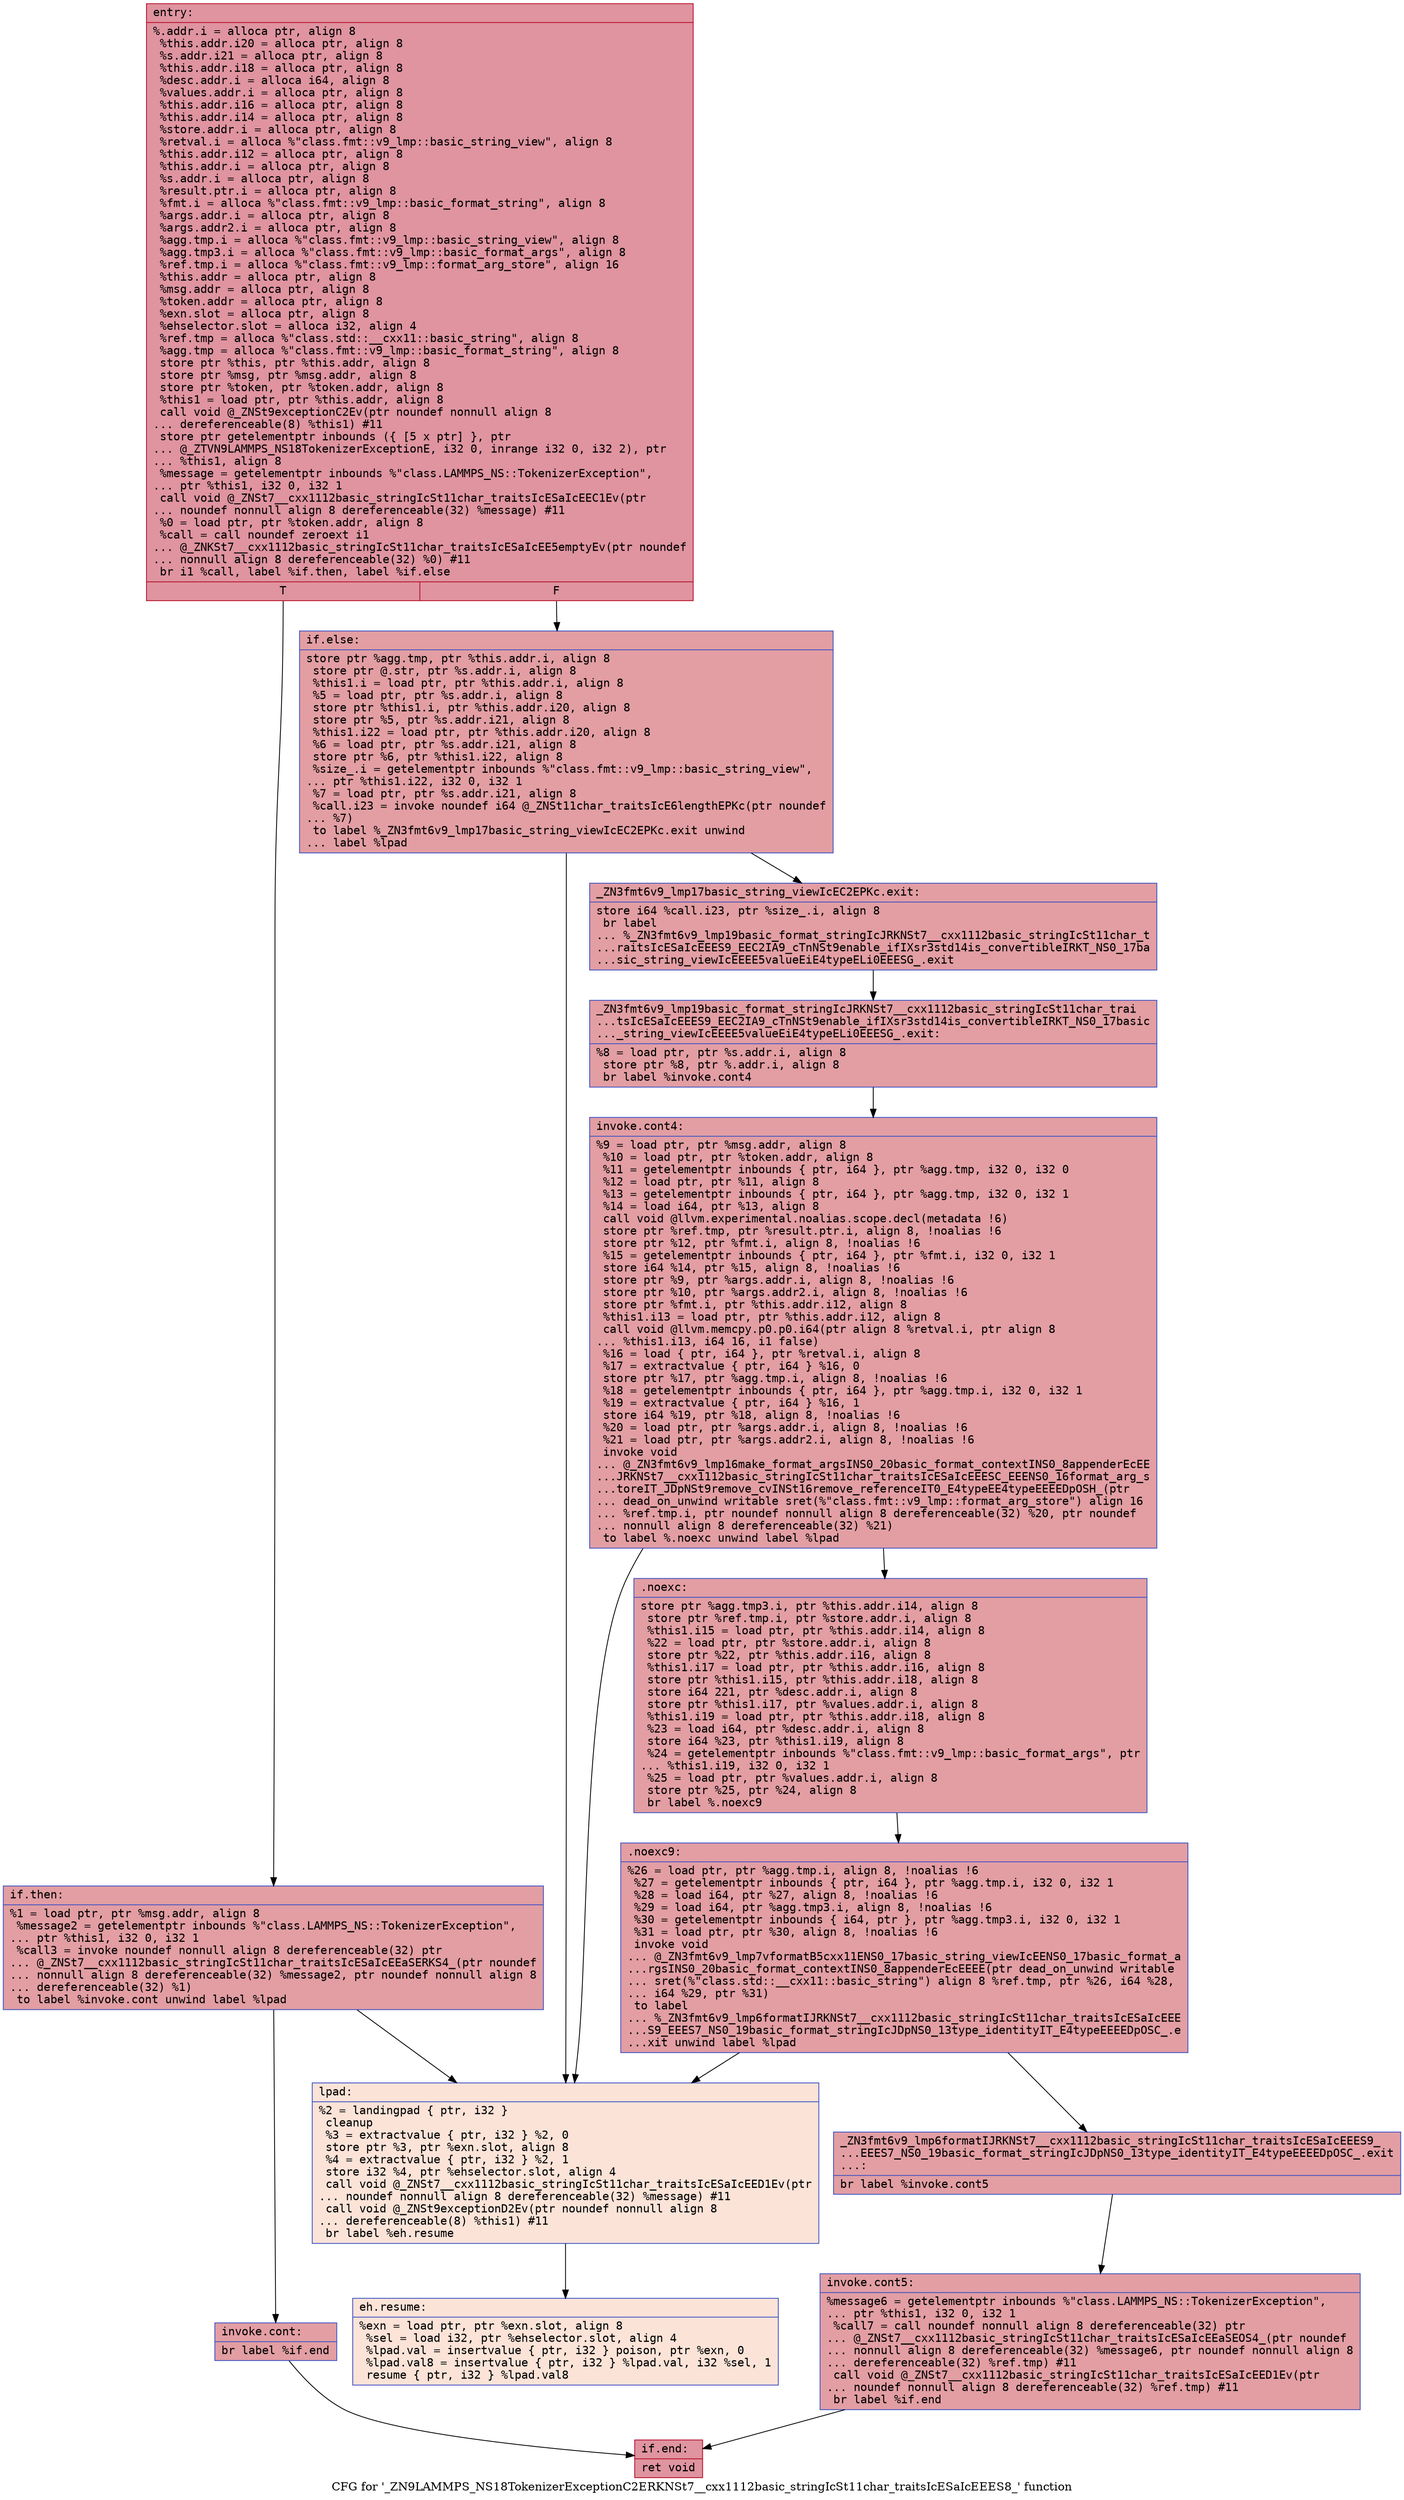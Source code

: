 digraph "CFG for '_ZN9LAMMPS_NS18TokenizerExceptionC2ERKNSt7__cxx1112basic_stringIcSt11char_traitsIcESaIcEEES8_' function" {
	label="CFG for '_ZN9LAMMPS_NS18TokenizerExceptionC2ERKNSt7__cxx1112basic_stringIcSt11char_traitsIcESaIcEEES8_' function";

	Node0x55ce20b9dbd0 [shape=record,color="#b70d28ff", style=filled, fillcolor="#b70d2870" fontname="Courier",label="{entry:\l|  %.addr.i = alloca ptr, align 8\l  %this.addr.i20 = alloca ptr, align 8\l  %s.addr.i21 = alloca ptr, align 8\l  %this.addr.i18 = alloca ptr, align 8\l  %desc.addr.i = alloca i64, align 8\l  %values.addr.i = alloca ptr, align 8\l  %this.addr.i16 = alloca ptr, align 8\l  %this.addr.i14 = alloca ptr, align 8\l  %store.addr.i = alloca ptr, align 8\l  %retval.i = alloca %\"class.fmt::v9_lmp::basic_string_view\", align 8\l  %this.addr.i12 = alloca ptr, align 8\l  %this.addr.i = alloca ptr, align 8\l  %s.addr.i = alloca ptr, align 8\l  %result.ptr.i = alloca ptr, align 8\l  %fmt.i = alloca %\"class.fmt::v9_lmp::basic_format_string\", align 8\l  %args.addr.i = alloca ptr, align 8\l  %args.addr2.i = alloca ptr, align 8\l  %agg.tmp.i = alloca %\"class.fmt::v9_lmp::basic_string_view\", align 8\l  %agg.tmp3.i = alloca %\"class.fmt::v9_lmp::basic_format_args\", align 8\l  %ref.tmp.i = alloca %\"class.fmt::v9_lmp::format_arg_store\", align 16\l  %this.addr = alloca ptr, align 8\l  %msg.addr = alloca ptr, align 8\l  %token.addr = alloca ptr, align 8\l  %exn.slot = alloca ptr, align 8\l  %ehselector.slot = alloca i32, align 4\l  %ref.tmp = alloca %\"class.std::__cxx11::basic_string\", align 8\l  %agg.tmp = alloca %\"class.fmt::v9_lmp::basic_format_string\", align 8\l  store ptr %this, ptr %this.addr, align 8\l  store ptr %msg, ptr %msg.addr, align 8\l  store ptr %token, ptr %token.addr, align 8\l  %this1 = load ptr, ptr %this.addr, align 8\l  call void @_ZNSt9exceptionC2Ev(ptr noundef nonnull align 8\l... dereferenceable(8) %this1) #11\l  store ptr getelementptr inbounds (\{ [5 x ptr] \}, ptr\l... @_ZTVN9LAMMPS_NS18TokenizerExceptionE, i32 0, inrange i32 0, i32 2), ptr\l... %this1, align 8\l  %message = getelementptr inbounds %\"class.LAMMPS_NS::TokenizerException\",\l... ptr %this1, i32 0, i32 1\l  call void @_ZNSt7__cxx1112basic_stringIcSt11char_traitsIcESaIcEEC1Ev(ptr\l... noundef nonnull align 8 dereferenceable(32) %message) #11\l  %0 = load ptr, ptr %token.addr, align 8\l  %call = call noundef zeroext i1\l... @_ZNKSt7__cxx1112basic_stringIcSt11char_traitsIcESaIcEE5emptyEv(ptr noundef\l... nonnull align 8 dereferenceable(32) %0) #11\l  br i1 %call, label %if.then, label %if.else\l|{<s0>T|<s1>F}}"];
	Node0x55ce20b9dbd0:s0 -> Node0x55ce20ba0990[tooltip="entry -> if.then\nProbability 50.00%" ];
	Node0x55ce20b9dbd0:s1 -> Node0x55ce20ba0fd0[tooltip="entry -> if.else\nProbability 50.00%" ];
	Node0x55ce20ba0990 [shape=record,color="#3d50c3ff", style=filled, fillcolor="#be242e70" fontname="Courier",label="{if.then:\l|  %1 = load ptr, ptr %msg.addr, align 8\l  %message2 = getelementptr inbounds %\"class.LAMMPS_NS::TokenizerException\",\l... ptr %this1, i32 0, i32 1\l  %call3 = invoke noundef nonnull align 8 dereferenceable(32) ptr\l... @_ZNSt7__cxx1112basic_stringIcSt11char_traitsIcESaIcEEaSERKS4_(ptr noundef\l... nonnull align 8 dereferenceable(32) %message2, ptr noundef nonnull align 8\l... dereferenceable(32) %1)\l          to label %invoke.cont unwind label %lpad\l}"];
	Node0x55ce20ba0990 -> Node0x55ce20ba12e0[tooltip="if.then -> invoke.cont\nProbability 100.00%" ];
	Node0x55ce20ba0990 -> Node0x55ce20ba1360[tooltip="if.then -> lpad\nProbability 0.00%" ];
	Node0x55ce20ba12e0 [shape=record,color="#3d50c3ff", style=filled, fillcolor="#be242e70" fontname="Courier",label="{invoke.cont:\l|  br label %if.end\l}"];
	Node0x55ce20ba12e0 -> Node0x55ce20ba1290[tooltip="invoke.cont -> if.end\nProbability 100.00%" ];
	Node0x55ce20ba1360 [shape=record,color="#3d50c3ff", style=filled, fillcolor="#f6bfa670" fontname="Courier",label="{lpad:\l|  %2 = landingpad \{ ptr, i32 \}\l          cleanup\l  %3 = extractvalue \{ ptr, i32 \} %2, 0\l  store ptr %3, ptr %exn.slot, align 8\l  %4 = extractvalue \{ ptr, i32 \} %2, 1\l  store i32 %4, ptr %ehselector.slot, align 4\l  call void @_ZNSt7__cxx1112basic_stringIcSt11char_traitsIcESaIcEED1Ev(ptr\l... noundef nonnull align 8 dereferenceable(32) %message) #11\l  call void @_ZNSt9exceptionD2Ev(ptr noundef nonnull align 8\l... dereferenceable(8) %this1) #11\l  br label %eh.resume\l}"];
	Node0x55ce20ba1360 -> Node0x55ce20ba1e10[tooltip="lpad -> eh.resume\nProbability 100.00%" ];
	Node0x55ce20ba0fd0 [shape=record,color="#3d50c3ff", style=filled, fillcolor="#be242e70" fontname="Courier",label="{if.else:\l|  store ptr %agg.tmp, ptr %this.addr.i, align 8\l  store ptr @.str, ptr %s.addr.i, align 8\l  %this1.i = load ptr, ptr %this.addr.i, align 8\l  %5 = load ptr, ptr %s.addr.i, align 8\l  store ptr %this1.i, ptr %this.addr.i20, align 8\l  store ptr %5, ptr %s.addr.i21, align 8\l  %this1.i22 = load ptr, ptr %this.addr.i20, align 8\l  %6 = load ptr, ptr %s.addr.i21, align 8\l  store ptr %6, ptr %this1.i22, align 8\l  %size_.i = getelementptr inbounds %\"class.fmt::v9_lmp::basic_string_view\",\l... ptr %this1.i22, i32 0, i32 1\l  %7 = load ptr, ptr %s.addr.i21, align 8\l  %call.i23 = invoke noundef i64 @_ZNSt11char_traitsIcE6lengthEPKc(ptr noundef\l... %7)\l          to label %_ZN3fmt6v9_lmp17basic_string_viewIcEC2EPKc.exit unwind\l... label %lpad\l}"];
	Node0x55ce20ba0fd0 -> Node0x55ce20ba26a0[tooltip="if.else -> _ZN3fmt6v9_lmp17basic_string_viewIcEC2EPKc.exit\nProbability 100.00%" ];
	Node0x55ce20ba0fd0 -> Node0x55ce20ba1360[tooltip="if.else -> lpad\nProbability 0.00%" ];
	Node0x55ce20ba26a0 [shape=record,color="#3d50c3ff", style=filled, fillcolor="#be242e70" fontname="Courier",label="{_ZN3fmt6v9_lmp17basic_string_viewIcEC2EPKc.exit:\l|  store i64 %call.i23, ptr %size_.i, align 8\l  br label\l... %_ZN3fmt6v9_lmp19basic_format_stringIcJRKNSt7__cxx1112basic_stringIcSt11char_t\l...raitsIcESaIcEEES9_EEC2IA9_cTnNSt9enable_ifIXsr3std14is_convertibleIRKT_NS0_17ba\l...sic_string_viewIcEEEE5valueEiE4typeELi0EEESG_.exit\l}"];
	Node0x55ce20ba26a0 -> Node0x55ce20ba29e0[tooltip="_ZN3fmt6v9_lmp17basic_string_viewIcEC2EPKc.exit -> _ZN3fmt6v9_lmp19basic_format_stringIcJRKNSt7__cxx1112basic_stringIcSt11char_traitsIcESaIcEEES9_EEC2IA9_cTnNSt9enable_ifIXsr3std14is_convertibleIRKT_NS0_17basic_string_viewIcEEEE5valueEiE4typeELi0EEESG_.exit\nProbability 100.00%" ];
	Node0x55ce20ba29e0 [shape=record,color="#3d50c3ff", style=filled, fillcolor="#be242e70" fontname="Courier",label="{_ZN3fmt6v9_lmp19basic_format_stringIcJRKNSt7__cxx1112basic_stringIcSt11char_trai\l...tsIcESaIcEEES9_EEC2IA9_cTnNSt9enable_ifIXsr3std14is_convertibleIRKT_NS0_17basic\l..._string_viewIcEEEE5valueEiE4typeELi0EEESG_.exit:\l|  %8 = load ptr, ptr %s.addr.i, align 8\l  store ptr %8, ptr %.addr.i, align 8\l  br label %invoke.cont4\l}"];
	Node0x55ce20ba29e0 -> Node0x55ce20ba2cb0[tooltip="_ZN3fmt6v9_lmp19basic_format_stringIcJRKNSt7__cxx1112basic_stringIcSt11char_traitsIcESaIcEEES9_EEC2IA9_cTnNSt9enable_ifIXsr3std14is_convertibleIRKT_NS0_17basic_string_viewIcEEEE5valueEiE4typeELi0EEESG_.exit -> invoke.cont4\nProbability 100.00%" ];
	Node0x55ce20ba2cb0 [shape=record,color="#3d50c3ff", style=filled, fillcolor="#be242e70" fontname="Courier",label="{invoke.cont4:\l|  %9 = load ptr, ptr %msg.addr, align 8\l  %10 = load ptr, ptr %token.addr, align 8\l  %11 = getelementptr inbounds \{ ptr, i64 \}, ptr %agg.tmp, i32 0, i32 0\l  %12 = load ptr, ptr %11, align 8\l  %13 = getelementptr inbounds \{ ptr, i64 \}, ptr %agg.tmp, i32 0, i32 1\l  %14 = load i64, ptr %13, align 8\l  call void @llvm.experimental.noalias.scope.decl(metadata !6)\l  store ptr %ref.tmp, ptr %result.ptr.i, align 8, !noalias !6\l  store ptr %12, ptr %fmt.i, align 8, !noalias !6\l  %15 = getelementptr inbounds \{ ptr, i64 \}, ptr %fmt.i, i32 0, i32 1\l  store i64 %14, ptr %15, align 8, !noalias !6\l  store ptr %9, ptr %args.addr.i, align 8, !noalias !6\l  store ptr %10, ptr %args.addr2.i, align 8, !noalias !6\l  store ptr %fmt.i, ptr %this.addr.i12, align 8\l  %this1.i13 = load ptr, ptr %this.addr.i12, align 8\l  call void @llvm.memcpy.p0.p0.i64(ptr align 8 %retval.i, ptr align 8\l... %this1.i13, i64 16, i1 false)\l  %16 = load \{ ptr, i64 \}, ptr %retval.i, align 8\l  %17 = extractvalue \{ ptr, i64 \} %16, 0\l  store ptr %17, ptr %agg.tmp.i, align 8, !noalias !6\l  %18 = getelementptr inbounds \{ ptr, i64 \}, ptr %agg.tmp.i, i32 0, i32 1\l  %19 = extractvalue \{ ptr, i64 \} %16, 1\l  store i64 %19, ptr %18, align 8, !noalias !6\l  %20 = load ptr, ptr %args.addr.i, align 8, !noalias !6\l  %21 = load ptr, ptr %args.addr2.i, align 8, !noalias !6\l  invoke void\l... @_ZN3fmt6v9_lmp16make_format_argsINS0_20basic_format_contextINS0_8appenderEcEE\l...JRKNSt7__cxx1112basic_stringIcSt11char_traitsIcESaIcEEESC_EEENS0_16format_arg_s\l...toreIT_JDpNSt9remove_cvINSt16remove_referenceIT0_E4typeEE4typeEEEEDpOSH_(ptr\l... dead_on_unwind writable sret(%\"class.fmt::v9_lmp::format_arg_store\") align 16\l... %ref.tmp.i, ptr noundef nonnull align 8 dereferenceable(32) %20, ptr noundef\l... nonnull align 8 dereferenceable(32) %21)\l          to label %.noexc unwind label %lpad\l}"];
	Node0x55ce20ba2cb0 -> Node0x55ce20ba5c50[tooltip="invoke.cont4 -> .noexc\nProbability 100.00%" ];
	Node0x55ce20ba2cb0 -> Node0x55ce20ba1360[tooltip="invoke.cont4 -> lpad\nProbability 0.00%" ];
	Node0x55ce20ba5c50 [shape=record,color="#3d50c3ff", style=filled, fillcolor="#be242e70" fontname="Courier",label="{.noexc:\l|  store ptr %agg.tmp3.i, ptr %this.addr.i14, align 8\l  store ptr %ref.tmp.i, ptr %store.addr.i, align 8\l  %this1.i15 = load ptr, ptr %this.addr.i14, align 8\l  %22 = load ptr, ptr %store.addr.i, align 8\l  store ptr %22, ptr %this.addr.i16, align 8\l  %this1.i17 = load ptr, ptr %this.addr.i16, align 8\l  store ptr %this1.i15, ptr %this.addr.i18, align 8\l  store i64 221, ptr %desc.addr.i, align 8\l  store ptr %this1.i17, ptr %values.addr.i, align 8\l  %this1.i19 = load ptr, ptr %this.addr.i18, align 8\l  %23 = load i64, ptr %desc.addr.i, align 8\l  store i64 %23, ptr %this1.i19, align 8\l  %24 = getelementptr inbounds %\"class.fmt::v9_lmp::basic_format_args\", ptr\l... %this1.i19, i32 0, i32 1\l  %25 = load ptr, ptr %values.addr.i, align 8\l  store ptr %25, ptr %24, align 8\l  br label %.noexc9\l}"];
	Node0x55ce20ba5c50 -> Node0x55ce20ba69a0[tooltip=".noexc -> .noexc9\nProbability 100.00%" ];
	Node0x55ce20ba69a0 [shape=record,color="#3d50c3ff", style=filled, fillcolor="#be242e70" fontname="Courier",label="{.noexc9:\l|  %26 = load ptr, ptr %agg.tmp.i, align 8, !noalias !6\l  %27 = getelementptr inbounds \{ ptr, i64 \}, ptr %agg.tmp.i, i32 0, i32 1\l  %28 = load i64, ptr %27, align 8, !noalias !6\l  %29 = load i64, ptr %agg.tmp3.i, align 8, !noalias !6\l  %30 = getelementptr inbounds \{ i64, ptr \}, ptr %agg.tmp3.i, i32 0, i32 1\l  %31 = load ptr, ptr %30, align 8, !noalias !6\l  invoke void\l... @_ZN3fmt6v9_lmp7vformatB5cxx11ENS0_17basic_string_viewIcEENS0_17basic_format_a\l...rgsINS0_20basic_format_contextINS0_8appenderEcEEEE(ptr dead_on_unwind writable\l... sret(%\"class.std::__cxx11::basic_string\") align 8 %ref.tmp, ptr %26, i64 %28,\l... i64 %29, ptr %31)\l          to label\l... %_ZN3fmt6v9_lmp6formatIJRKNSt7__cxx1112basic_stringIcSt11char_traitsIcESaIcEEE\l...S9_EEES7_NS0_19basic_format_stringIcJDpNS0_13type_identityIT_E4typeEEEEDpOSC_.e\l...xit unwind label %lpad\l}"];
	Node0x55ce20ba69a0 -> Node0x55ce20ba6f20[tooltip=".noexc9 -> _ZN3fmt6v9_lmp6formatIJRKNSt7__cxx1112basic_stringIcSt11char_traitsIcESaIcEEES9_EEES7_NS0_19basic_format_stringIcJDpNS0_13type_identityIT_E4typeEEEEDpOSC_.exit\nProbability 100.00%" ];
	Node0x55ce20ba69a0 -> Node0x55ce20ba1360[tooltip=".noexc9 -> lpad\nProbability 0.00%" ];
	Node0x55ce20ba6f20 [shape=record,color="#3d50c3ff", style=filled, fillcolor="#be242e70" fontname="Courier",label="{_ZN3fmt6v9_lmp6formatIJRKNSt7__cxx1112basic_stringIcSt11char_traitsIcESaIcEEES9_\l...EEES7_NS0_19basic_format_stringIcJDpNS0_13type_identityIT_E4typeEEEEDpOSC_.exit\l...:\l|  br label %invoke.cont5\l}"];
	Node0x55ce20ba6f20 -> Node0x55ce20ba7560[tooltip="_ZN3fmt6v9_lmp6formatIJRKNSt7__cxx1112basic_stringIcSt11char_traitsIcESaIcEEES9_EEES7_NS0_19basic_format_stringIcJDpNS0_13type_identityIT_E4typeEEEEDpOSC_.exit -> invoke.cont5\nProbability 100.00%" ];
	Node0x55ce20ba7560 [shape=record,color="#3d50c3ff", style=filled, fillcolor="#be242e70" fontname="Courier",label="{invoke.cont5:\l|  %message6 = getelementptr inbounds %\"class.LAMMPS_NS::TokenizerException\",\l... ptr %this1, i32 0, i32 1\l  %call7 = call noundef nonnull align 8 dereferenceable(32) ptr\l... @_ZNSt7__cxx1112basic_stringIcSt11char_traitsIcESaIcEEaSEOS4_(ptr noundef\l... nonnull align 8 dereferenceable(32) %message6, ptr noundef nonnull align 8\l... dereferenceable(32) %ref.tmp) #11\l  call void @_ZNSt7__cxx1112basic_stringIcSt11char_traitsIcESaIcEED1Ev(ptr\l... noundef nonnull align 8 dereferenceable(32) %ref.tmp) #11\l  br label %if.end\l}"];
	Node0x55ce20ba7560 -> Node0x55ce20ba1290[tooltip="invoke.cont5 -> if.end\nProbability 100.00%" ];
	Node0x55ce20ba1290 [shape=record,color="#b70d28ff", style=filled, fillcolor="#b70d2870" fontname="Courier",label="{if.end:\l|  ret void\l}"];
	Node0x55ce20ba1e10 [shape=record,color="#3d50c3ff", style=filled, fillcolor="#f6bfa670" fontname="Courier",label="{eh.resume:\l|  %exn = load ptr, ptr %exn.slot, align 8\l  %sel = load i32, ptr %ehselector.slot, align 4\l  %lpad.val = insertvalue \{ ptr, i32 \} poison, ptr %exn, 0\l  %lpad.val8 = insertvalue \{ ptr, i32 \} %lpad.val, i32 %sel, 1\l  resume \{ ptr, i32 \} %lpad.val8\l}"];
}
